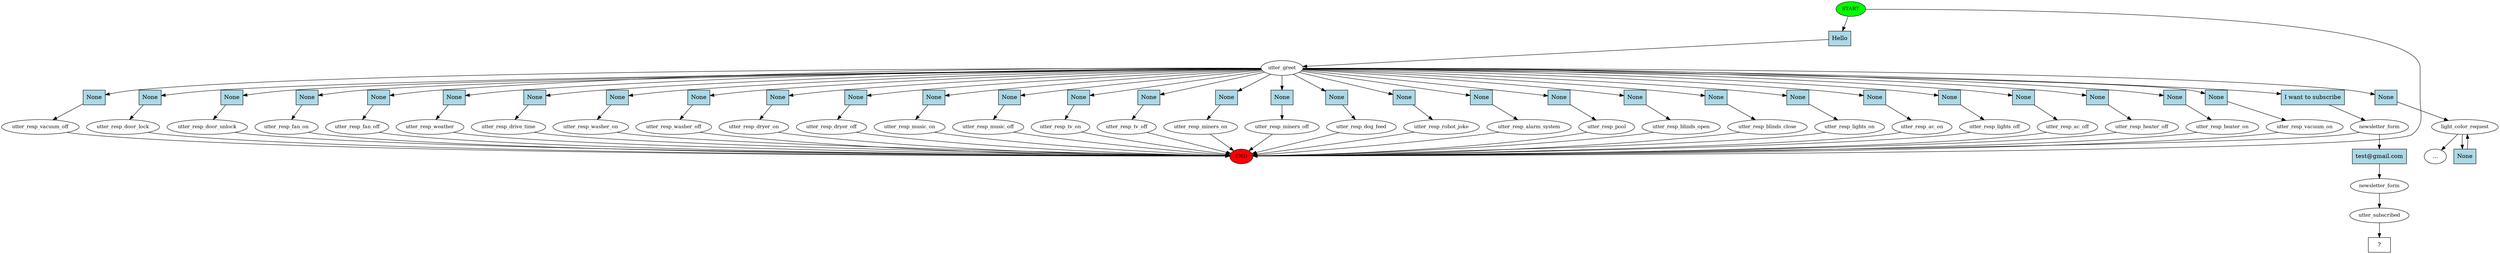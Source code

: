 digraph  {
0 [class="start active", fillcolor=green, fontsize=12, label=START, style=filled];
"-1" [class=end, fillcolor=red, fontsize=12, label=END, style=filled];
1 [class=active, fontsize=12, label=utter_greet];
2 [class="", fontsize=12, label=utter_resp_blinds_close];
4 [class="", fontsize=12, label=utter_resp_lights_on];
6 [class="", fontsize=12, label=utter_resp_lights_off];
8 [class="", fontsize=12, label=light_color_request];
"-3" [class=ellipsis, label="..."];
11 [class="", fontsize=12, label=utter_resp_ac_on];
13 [class="", fontsize=12, label=utter_resp_ac_off];
15 [class="", fontsize=12, label=utter_resp_heater_on];
17 [class="", fontsize=12, label=utter_resp_heater_off];
19 [class="", fontsize=12, label=utter_resp_vacuum_on];
21 [class="", fontsize=12, label=utter_resp_vacuum_off];
23 [class="", fontsize=12, label=utter_resp_door_lock];
25 [class="", fontsize=12, label=utter_resp_door_unlock];
27 [class="", fontsize=12, label=utter_resp_fan_on];
29 [class="", fontsize=12, label=utter_resp_fan_off];
31 [class="", fontsize=12, label=utter_resp_weather];
33 [class="", fontsize=12, label=utter_resp_drive_time];
35 [class="", fontsize=12, label=utter_resp_washer_on];
37 [class="", fontsize=12, label=utter_resp_washer_off];
39 [class="", fontsize=12, label=utter_resp_dryer_on];
41 [class="", fontsize=12, label=utter_resp_dryer_off];
43 [class="", fontsize=12, label=utter_resp_music_on];
45 [class="", fontsize=12, label=utter_resp_music_off];
47 [class="", fontsize=12, label=utter_resp_tv_on];
49 [class="", fontsize=12, label=utter_resp_tv_off];
51 [class="", fontsize=12, label=utter_resp_miners_on];
53 [class="", fontsize=12, label=utter_resp_miners_off];
55 [class="", fontsize=12, label=utter_resp_dog_feed];
57 [class=active, fontsize=12, label=newsletter_form];
59 [class="", fontsize=12, label=utter_resp_robot_joke];
61 [class="", fontsize=12, label=utter_resp_alarm_system];
63 [class="", fontsize=12, label=utter_resp_pool];
65 [class="", fontsize=12, label=utter_resp_blinds_open];
68 [class=active, fontsize=12, label=newsletter_form];
69 [class=active, fontsize=12, label=utter_subscribed];
70 [class="intent dashed active", label="  ?  ", shape=rect];
71 [class="intent active", fillcolor=lightblue, label=Hello, shape=rect, style=filled];
72 [class=intent, fillcolor=lightblue, label=None, shape=rect, style=filled];
73 [class=intent, fillcolor=lightblue, label=None, shape=rect, style=filled];
74 [class=intent, fillcolor=lightblue, label=None, shape=rect, style=filled];
75 [class=intent, fillcolor=lightblue, label=None, shape=rect, style=filled];
76 [class=intent, fillcolor=lightblue, label=None, shape=rect, style=filled];
77 [class=intent, fillcolor=lightblue, label=None, shape=rect, style=filled];
78 [class=intent, fillcolor=lightblue, label=None, shape=rect, style=filled];
79 [class=intent, fillcolor=lightblue, label=None, shape=rect, style=filled];
80 [class=intent, fillcolor=lightblue, label=None, shape=rect, style=filled];
81 [class=intent, fillcolor=lightblue, label=None, shape=rect, style=filled];
82 [class=intent, fillcolor=lightblue, label=None, shape=rect, style=filled];
83 [class=intent, fillcolor=lightblue, label=None, shape=rect, style=filled];
84 [class=intent, fillcolor=lightblue, label=None, shape=rect, style=filled];
85 [class=intent, fillcolor=lightblue, label=None, shape=rect, style=filled];
86 [class=intent, fillcolor=lightblue, label=None, shape=rect, style=filled];
87 [class=intent, fillcolor=lightblue, label=None, shape=rect, style=filled];
88 [class=intent, fillcolor=lightblue, label=None, shape=rect, style=filled];
89 [class=intent, fillcolor=lightblue, label=None, shape=rect, style=filled];
90 [class=intent, fillcolor=lightblue, label=None, shape=rect, style=filled];
91 [class=intent, fillcolor=lightblue, label=None, shape=rect, style=filled];
92 [class=intent, fillcolor=lightblue, label=None, shape=rect, style=filled];
93 [class=intent, fillcolor=lightblue, label=None, shape=rect, style=filled];
94 [class=intent, fillcolor=lightblue, label=None, shape=rect, style=filled];
95 [class=intent, fillcolor=lightblue, label=None, shape=rect, style=filled];
96 [class=intent, fillcolor=lightblue, label=None, shape=rect, style=filled];
97 [class=intent, fillcolor=lightblue, label=None, shape=rect, style=filled];
98 [class=intent, fillcolor=lightblue, label=None, shape=rect, style=filled];
99 [class="intent active", fillcolor=lightblue, label="I want to subscribe", shape=rect, style=filled];
100 [class=intent, fillcolor=lightblue, label=None, shape=rect, style=filled];
101 [class=intent, fillcolor=lightblue, label=None, shape=rect, style=filled];
102 [class=intent, fillcolor=lightblue, label=None, shape=rect, style=filled];
103 [class=intent, fillcolor=lightblue, label=None, shape=rect, style=filled];
104 [class=intent, fillcolor=lightblue, label=None, shape=rect, style=filled];
105 [class="intent active", fillcolor=lightblue, label="test@gmail.com", shape=rect, style=filled];
0 -> "-1"  [class="", key=NONE, label=""];
0 -> 71  [class=active, key=0];
1 -> 72  [class="", key=0];
1 -> 73  [class="", key=0];
1 -> 74  [class="", key=0];
1 -> 75  [class="", key=0];
1 -> 76  [class="", key=0];
1 -> 77  [class="", key=0];
1 -> 78  [class="", key=0];
1 -> 79  [class="", key=0];
1 -> 80  [class="", key=0];
1 -> 81  [class="", key=0];
1 -> 82  [class="", key=0];
1 -> 83  [class="", key=0];
1 -> 84  [class="", key=0];
1 -> 85  [class="", key=0];
1 -> 86  [class="", key=0];
1 -> 87  [class="", key=0];
1 -> 88  [class="", key=0];
1 -> 89  [class="", key=0];
1 -> 90  [class="", key=0];
1 -> 91  [class="", key=0];
1 -> 92  [class="", key=0];
1 -> 93  [class="", key=0];
1 -> 94  [class="", key=0];
1 -> 95  [class="", key=0];
1 -> 96  [class="", key=0];
1 -> 97  [class="", key=0];
1 -> 98  [class="", key=0];
1 -> 99  [class=active, key=0];
1 -> 100  [class="", key=0];
1 -> 101  [class="", key=0];
1 -> 102  [class="", key=0];
1 -> 103  [class="", key=0];
2 -> "-1"  [class="", key=NONE, label=""];
4 -> "-1"  [class="", key=NONE, label=""];
6 -> "-1"  [class="", key=NONE, label=""];
8 -> "-3"  [class="", key=NONE, label=""];
8 -> 104  [class="", key=0];
11 -> "-1"  [class="", key=NONE, label=""];
13 -> "-1"  [class="", key=NONE, label=""];
15 -> "-1"  [class="", key=NONE, label=""];
17 -> "-1"  [class="", key=NONE, label=""];
19 -> "-1"  [class="", key=NONE, label=""];
21 -> "-1"  [class="", key=NONE, label=""];
23 -> "-1"  [class="", key=NONE, label=""];
25 -> "-1"  [class="", key=NONE, label=""];
27 -> "-1"  [class="", key=NONE, label=""];
29 -> "-1"  [class="", key=NONE, label=""];
31 -> "-1"  [class="", key=NONE, label=""];
33 -> "-1"  [class="", key=NONE, label=""];
35 -> "-1"  [class="", key=NONE, label=""];
37 -> "-1"  [class="", key=NONE, label=""];
39 -> "-1"  [class="", key=NONE, label=""];
41 -> "-1"  [class="", key=NONE, label=""];
43 -> "-1"  [class="", key=NONE, label=""];
45 -> "-1"  [class="", key=NONE, label=""];
47 -> "-1"  [class="", key=NONE, label=""];
49 -> "-1"  [class="", key=NONE, label=""];
51 -> "-1"  [class="", key=NONE, label=""];
53 -> "-1"  [class="", key=NONE, label=""];
55 -> "-1"  [class="", key=NONE, label=""];
57 -> "-1"  [class="", key=NONE, label=""];
57 -> 105  [class=active, key=0];
59 -> "-1"  [class="", key=NONE, label=""];
61 -> "-1"  [class="", key=NONE, label=""];
63 -> "-1"  [class="", key=NONE, label=""];
65 -> "-1"  [class="", key=NONE, label=""];
68 -> 69  [class=active, key=NONE, label=""];
69 -> 70  [class=active, key=NONE, label=""];
71 -> 1  [class=active, key=0];
72 -> 2  [class="", key=0];
73 -> 4  [class="", key=0];
74 -> 6  [class="", key=0];
75 -> 8  [class="", key=0];
76 -> 11  [class="", key=0];
77 -> 13  [class="", key=0];
78 -> 15  [class="", key=0];
79 -> 17  [class="", key=0];
80 -> 19  [class="", key=0];
81 -> 21  [class="", key=0];
82 -> 23  [class="", key=0];
83 -> 25  [class="", key=0];
84 -> 27  [class="", key=0];
85 -> 29  [class="", key=0];
86 -> 31  [class="", key=0];
87 -> 33  [class="", key=0];
88 -> 35  [class="", key=0];
89 -> 37  [class="", key=0];
90 -> 39  [class="", key=0];
91 -> 41  [class="", key=0];
92 -> 43  [class="", key=0];
93 -> 45  [class="", key=0];
94 -> 47  [class="", key=0];
95 -> 49  [class="", key=0];
96 -> 51  [class="", key=0];
97 -> 53  [class="", key=0];
98 -> 55  [class="", key=0];
99 -> 57  [class=active, key=0];
100 -> 59  [class="", key=0];
101 -> 61  [class="", key=0];
102 -> 63  [class="", key=0];
103 -> 65  [class="", key=0];
104 -> 8  [class="", key=0];
105 -> 68  [class=active, key=0];
}
